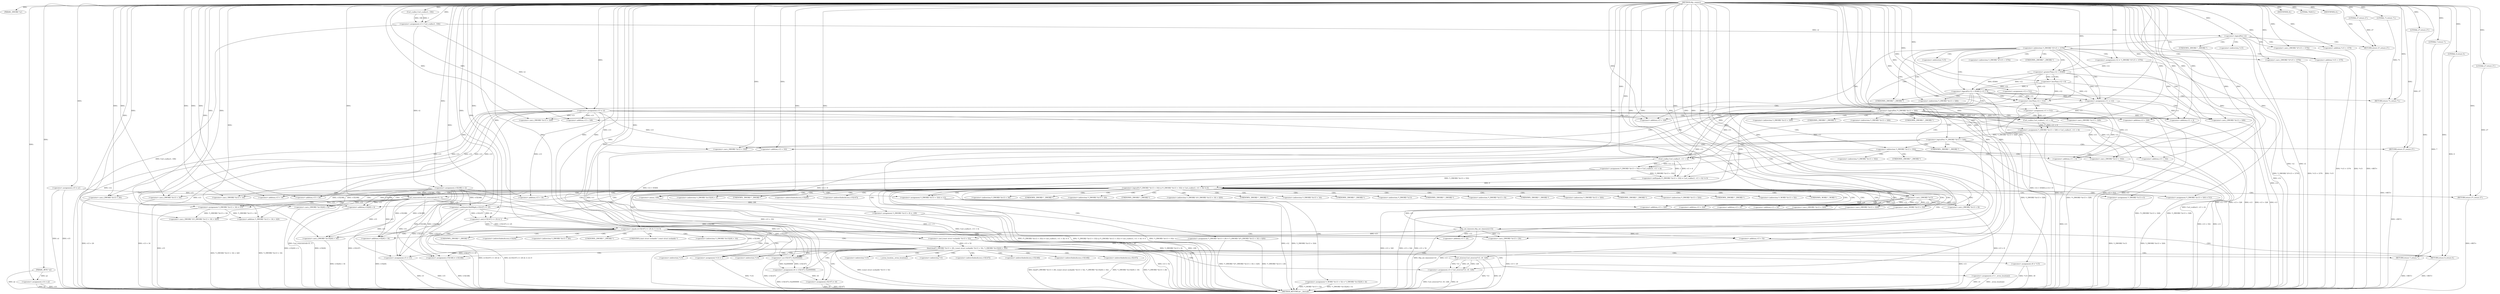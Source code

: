 digraph tftp_connect {  
"1000113" [label = "(METHOD,tftp_connect)" ]
"1000411" [label = "(METHOD_RETURN,int __fastcall)" ]
"1000114" [label = "(PARAM,_DWORD *a1)" ]
"1000115" [label = "(PARAM,_BYTE *a2)" ]
"1000129" [label = "(<operator>.assignment,v15 = a1)" ]
"1000132" [label = "(<operator>.assignment,v14 = a2)" ]
"1000135" [label = "(<operator>.assignment,v12 = 512)" ]
"1000138" [label = "(<operator>.assignment,v2 = Curl_ccalloc(1, 336))" ]
"1000140" [label = "(Curl_ccalloc,Curl_ccalloc(1, 336))" ]
"1000143" [label = "(<operator>.assignment,v15[188] = v2)" ]
"1000148" [label = "(<operator>.assignment,v13 = v2)" ]
"1000152" [label = "(<operator>.logicalNot,!v2)" ]
"1000154" [label = "(RETURN,return 27;,return 27;)" ]
"1000155" [label = "(LITERAL,27,return 27;)" ]
"1000158" [label = "(<operator>.cast,(_DWORD *)(*v15 + 1576))" ]
"1000160" [label = "(<operator>.addition,*v15 + 1576)" ]
"1000165" [label = "(<operator>.assignment,v12 = *(_DWORD *)(*v15 + 1576))" ]
"1000168" [label = "(<operator>.cast,(_DWORD *)(*v15 + 1576))" ]
"1000170" [label = "(<operator>.addition,*v15 + 1576)" ]
"1000175" [label = "(<operator>.logicalOr,v12 > 65464 || v12 < 8)" ]
"1000176" [label = "(<operator>.greaterThan,v12 > 65464)" ]
"1000179" [label = "(<operator>.lessThan,v12 < 8)" ]
"1000182" [label = "(RETURN,return 71;,return 71;)" ]
"1000183" [label = "(LITERAL,71,return 71;)" ]
"1000184" [label = "(<operator>.assignment,v11 = v12)" ]
"1000188" [label = "(<operator>.lessThan,v12 < 512)" ]
"1000191" [label = "(<operator>.assignment,v11 = 512)" ]
"1000195" [label = "(<operator>.logicalNot,!*(_DWORD *)(v13 + 328))" ]
"1000197" [label = "(<operator>.cast,(_DWORD *)(v13 + 328))" ]
"1000199" [label = "(<operator>.addition,v13 + 328)" ]
"1000203" [label = "(<operator>.assignment,*(_DWORD *)(v13 + 328) = Curl_ccalloc(1, v11 + 4))" ]
"1000205" [label = "(<operator>.cast,(_DWORD *)(v13 + 328))" ]
"1000207" [label = "(<operator>.addition,v13 + 328)" ]
"1000210" [label = "(Curl_ccalloc,Curl_ccalloc(1, v11 + 4))" ]
"1000212" [label = "(<operator>.addition,v11 + 4)" ]
"1000216" [label = "(<operator>.logicalNot,!*(_DWORD *)(v13 + 328))" ]
"1000218" [label = "(<operator>.cast,(_DWORD *)(v13 + 328))" ]
"1000220" [label = "(<operator>.addition,v13 + 328)" ]
"1000223" [label = "(RETURN,return 27;,return 27;)" ]
"1000224" [label = "(LITERAL,27,return 27;)" ]
"1000226" [label = "(<operator>.logicalOr,*(_DWORD *)(v13 + 332) || (*(_DWORD *)(v13 + 332) = Curl_ccalloc(1, v11 + 4)) != 0)" ]
"1000228" [label = "(<operator>.cast,(_DWORD *)(v13 + 332))" ]
"1000230" [label = "(<operator>.addition,v13 + 332)" ]
"1000233" [label = "(<operator>.notEquals,(*(_DWORD *)(v13 + 332) = Curl_ccalloc(1, v11 + 4)) != 0)" ]
"1000234" [label = "(<operator>.assignment,*(_DWORD *)(v13 + 332) = Curl_ccalloc(1, v11 + 4))" ]
"1000236" [label = "(<operator>.cast,(_DWORD *)(v13 + 332))" ]
"1000238" [label = "(<operator>.addition,v13 + 332)" ]
"1000241" [label = "(Curl_ccalloc,Curl_ccalloc(1, v11 + 4))" ]
"1000243" [label = "(<operator>.addition,v11 + 4)" ]
"1000248" [label = "(Curl_conncontrol,Curl_conncontrol(v15, 1))" ]
"1000251" [label = "(<operator>.assignment,*(_DWORD *)(v13 + 16) = v15)" ]
"1000253" [label = "(<operator>.cast,(_DWORD *)(v13 + 16))" ]
"1000255" [label = "(<operator>.addition,v13 + 16)" ]
"1000259" [label = "(<operator>.assignment,*(_DWORD *)(v13 + 20) = *(_DWORD *)(*(_DWORD *)(v13 + 16) + 420))" ]
"1000261" [label = "(<operator>.cast,(_DWORD *)(v13 + 20))" ]
"1000263" [label = "(<operator>.addition,v13 + 20)" ]
"1000267" [label = "(<operator>.cast,(_DWORD *)(*(_DWORD *)(v13 + 16) + 420))" ]
"1000269" [label = "(<operator>.addition,*(_DWORD *)(v13 + 16) + 420)" ]
"1000271" [label = "(<operator>.cast,(_DWORD *)(v13 + 16))" ]
"1000273" [label = "(<operator>.addition,v13 + 16)" ]
"1000277" [label = "(<operator>.assignment,*(_DWORD *)v13 = 0)" ]
"1000279" [label = "(<operator>.cast,(_DWORD *)v13)" ]
"1000283" [label = "(<operator>.assignment,*(_DWORD *)(v13 + 8) = -100)" ]
"1000285" [label = "(<operator>.cast,(_DWORD *)(v13 + 8))" ]
"1000287" [label = "(<operator>.addition,v13 + 8)" ]
"1000290" [label = "(<operator>.minus,-100)" ]
"1000292" [label = "(<operator>.assignment,*(_DWORD *)(v13 + 320) = 512)" ]
"1000294" [label = "(<operator>.cast,(_DWORD *)(v13 + 320))" ]
"1000296" [label = "(<operator>.addition,v13 + 320)" ]
"1000300" [label = "(<operator>.assignment,*(_DWORD *)(v13 + 324) = v12)" ]
"1000302" [label = "(<operator>.cast,(_DWORD *)(v13 + 324))" ]
"1000304" [label = "(<operator>.addition,v13 + 324)" ]
"1000308" [label = "(<operator>.assignment,*(_WORD *)(v13 + 52) = *(_DWORD *)(v15[20] + 4))" ]
"1000310" [label = "(<operator>.cast,(_WORD *)(v13 + 52))" ]
"1000312" [label = "(<operator>.addition,v13 + 52)" ]
"1000316" [label = "(<operator>.cast,(_DWORD *)(v15[20] + 4))" ]
"1000318" [label = "(<operator>.addition,v15[20] + 4)" ]
"1000323" [label = "(tftp_set_timeouts,tftp_set_timeouts(v13))" ]
"1000326" [label = "(<operator>.equals,((v15[147] >> 25) & 1) == 0)" ]
"1000327" [label = "(<operator>.and,(v15[147] >> 25) & 1)" ]
"1000328" [label = "(<operator>.arithmeticShiftRight,v15[147] >> 25)" ]
"1000337" [label = "(bind,bind(*(_DWORD *)(v13 + 20), (const struct sockaddr *)(v13 + 52), *(_DWORD *)(v15[20] + 16)))" ]
"1000339" [label = "(<operator>.cast,(_DWORD *)(v13 + 20))" ]
"1000341" [label = "(<operator>.addition,v13 + 20)" ]
"1000344" [label = "(<operator>.cast,(const struct sockaddr *)(v13 + 52))" ]
"1000346" [label = "(<operator>.addition,v13 + 52)" ]
"1000350" [label = "(<operator>.cast,(_DWORD *)(v15[20] + 16))" ]
"1000352" [label = "(<operator>.addition,v15[20] + 16)" ]
"1000358" [label = "(<operator>.assignment,v8 = *v15)" ]
"1000362" [label = "(<operator>.assignment,v3 = _errno_location())" ]
"1000365" [label = "(<operator>.assignment,v4 = Curl_strerror(*v3, v9, 128))" ]
"1000367" [label = "(Curl_strerror,Curl_strerror(*v3, v9, 128))" ]
"1000373" [label = "(IDENTIFIER,v8,)" ]
"1000375" [label = "(LITERAL,762613,)" ]
"1000376" [label = "(IDENTIFIER,v4,)" ]
"1000377" [label = "(RETURN,return 7;,return 7;)" ]
"1000378" [label = "(LITERAL,7,return 7;)" ]
"1000379" [label = "(<operator>.assignment,v5 = v15)" ]
"1000382" [label = "(<operator>.assignment,v6 = v15[147] | 0x2000000)" ]
"1000384" [label = "(<operator>.or,v15[147] | 0x2000000)" ]
"1000389" [label = "(<operator>.assignment,v15[148] = v15[148])" ]
"1000396" [label = "(<operator>.assignment,v5[147] = v6)" ]
"1000403" [label = "(<operator>.assignment,*v14 = 1)" ]
"1000407" [label = "(RETURN,return 0;,return 0;)" ]
"1000408" [label = "(LITERAL,0,return 0;)" ]
"1000409" [label = "(RETURN,return 27;,return 27;)" ]
"1000410" [label = "(LITERAL,27,return 27;)" ]
"1000157" [label = "(<operator>.indirection,*(_DWORD *)(*v15 + 1576))" ]
"1000159" [label = "(UNKNOWN,_DWORD *,_DWORD *)" ]
"1000161" [label = "(<operator>.indirection,*v15)" ]
"1000167" [label = "(<operator>.indirection,*(_DWORD *)(*v15 + 1576))" ]
"1000169" [label = "(UNKNOWN,_DWORD *,_DWORD *)" ]
"1000171" [label = "(<operator>.indirection,*v15)" ]
"1000196" [label = "(<operator>.indirection,*(_DWORD *)(v13 + 328))" ]
"1000198" [label = "(UNKNOWN,_DWORD *,_DWORD *)" ]
"1000204" [label = "(<operator>.indirection,*(_DWORD *)(v13 + 328))" ]
"1000206" [label = "(UNKNOWN,_DWORD *,_DWORD *)" ]
"1000217" [label = "(<operator>.indirection,*(_DWORD *)(v13 + 328))" ]
"1000219" [label = "(UNKNOWN,_DWORD *,_DWORD *)" ]
"1000227" [label = "(<operator>.indirection,*(_DWORD *)(v13 + 332))" ]
"1000229" [label = "(UNKNOWN,_DWORD *,_DWORD *)" ]
"1000235" [label = "(<operator>.indirection,*(_DWORD *)(v13 + 332))" ]
"1000237" [label = "(UNKNOWN,_DWORD *,_DWORD *)" ]
"1000252" [label = "(<operator>.indirection,*(_DWORD *)(v13 + 16))" ]
"1000254" [label = "(UNKNOWN,_DWORD *,_DWORD *)" ]
"1000260" [label = "(<operator>.indirection,*(_DWORD *)(v13 + 20))" ]
"1000262" [label = "(UNKNOWN,_DWORD *,_DWORD *)" ]
"1000266" [label = "(<operator>.indirection,*(_DWORD *)(*(_DWORD *)(v13 + 16) + 420))" ]
"1000268" [label = "(UNKNOWN,_DWORD *,_DWORD *)" ]
"1000270" [label = "(<operator>.indirection,*(_DWORD *)(v13 + 16))" ]
"1000272" [label = "(UNKNOWN,_DWORD *,_DWORD *)" ]
"1000278" [label = "(<operator>.indirection,*(_DWORD *)v13)" ]
"1000280" [label = "(UNKNOWN,_DWORD *,_DWORD *)" ]
"1000284" [label = "(<operator>.indirection,*(_DWORD *)(v13 + 8))" ]
"1000286" [label = "(UNKNOWN,_DWORD *,_DWORD *)" ]
"1000293" [label = "(<operator>.indirection,*(_DWORD *)(v13 + 320))" ]
"1000295" [label = "(UNKNOWN,_DWORD *,_DWORD *)" ]
"1000301" [label = "(<operator>.indirection,*(_DWORD *)(v13 + 324))" ]
"1000303" [label = "(UNKNOWN,_DWORD *,_DWORD *)" ]
"1000309" [label = "(<operator>.indirection,*(_WORD *)(v13 + 52))" ]
"1000311" [label = "(UNKNOWN,_WORD *,_WORD *)" ]
"1000315" [label = "(<operator>.indirection,*(_DWORD *)(v15[20] + 4))" ]
"1000317" [label = "(UNKNOWN,_DWORD *,_DWORD *)" ]
"1000319" [label = "(<operator>.indirectIndexAccess,v15[20])" ]
"1000329" [label = "(<operator>.indirectIndexAccess,v15[147])" ]
"1000338" [label = "(<operator>.indirection,*(_DWORD *)(v13 + 20))" ]
"1000340" [label = "(UNKNOWN,_DWORD *,_DWORD *)" ]
"1000345" [label = "(UNKNOWN,const struct sockaddr *,const struct sockaddr *)" ]
"1000349" [label = "(<operator>.indirection,*(_DWORD *)(v15[20] + 16))" ]
"1000351" [label = "(UNKNOWN,_DWORD *,_DWORD *)" ]
"1000353" [label = "(<operator>.indirectIndexAccess,v15[20])" ]
"1000360" [label = "(<operator>.indirection,*v15)" ]
"1000364" [label = "(_errno_location,_errno_location())" ]
"1000368" [label = "(<operator>.indirection,*v3)" ]
"1000385" [label = "(<operator>.indirectIndexAccess,v15[147])" ]
"1000390" [label = "(<operator>.indirectIndexAccess,v15[148])" ]
"1000393" [label = "(<operator>.indirectIndexAccess,v15[148])" ]
"1000397" [label = "(<operator>.indirectIndexAccess,v5[147])" ]
"1000401" [label = "(<operator>.indirection,*v15)" ]
"1000404" [label = "(<operator>.indirection,*v14)" ]
  "1000377" -> "1000411"  [ label = "DDG: <RET>"] 
  "1000409" -> "1000411"  [ label = "DDG: <RET>"] 
  "1000223" -> "1000411"  [ label = "DDG: <RET>"] 
  "1000407" -> "1000411"  [ label = "DDG: <RET>"] 
  "1000182" -> "1000411"  [ label = "DDG: <RET>"] 
  "1000154" -> "1000411"  [ label = "DDG: <RET>"] 
  "1000210" -> "1000411"  [ label = "DDG: v11 + 4"] 
  "1000259" -> "1000411"  [ label = "DDG: *(_DWORD *)(v13 + 20)"] 
  "1000326" -> "1000411"  [ label = "DDG: (v15[147] >> 25) & 1"] 
  "1000165" -> "1000411"  [ label = "DDG: *(_DWORD *)(*v15 + 1576)"] 
  "1000143" -> "1000411"  [ label = "DDG: v15[188]"] 
  "1000135" -> "1000411"  [ label = "DDG: v12"] 
  "1000241" -> "1000411"  [ label = "DDG: v11 + 4"] 
  "1000160" -> "1000411"  [ label = "DDG: *v15"] 
  "1000300" -> "1000411"  [ label = "DDG: v12"] 
  "1000197" -> "1000411"  [ label = "DDG: v13 + 328"] 
  "1000350" -> "1000411"  [ label = "DDG: v15[20] + 16"] 
  "1000188" -> "1000411"  [ label = "DDG: v12"] 
  "1000238" -> "1000411"  [ label = "DDG: v13"] 
  "1000243" -> "1000411"  [ label = "DDG: v11"] 
  "1000337" -> "1000411"  [ label = "DDG: (const struct sockaddr *)(v13 + 52)"] 
  "1000352" -> "1000411"  [ label = "DDG: v15[20]"] 
  "1000318" -> "1000411"  [ label = "DDG: v15[20]"] 
  "1000267" -> "1000411"  [ label = "DDG: *(_DWORD *)(v13 + 16) + 420"] 
  "1000226" -> "1000411"  [ label = "DDG: (*(_DWORD *)(v13 + 332) = Curl_ccalloc(1, v11 + 4)) != 0"] 
  "1000337" -> "1000411"  [ label = "DDG: bind(*(_DWORD *)(v13 + 20), (const struct sockaddr *)(v13 + 52), *(_DWORD *)(v15[20] + 16))"] 
  "1000251" -> "1000411"  [ label = "DDG: v15"] 
  "1000212" -> "1000411"  [ label = "DDG: v11"] 
  "1000228" -> "1000411"  [ label = "DDG: v13 + 332"] 
  "1000323" -> "1000411"  [ label = "DDG: tftp_set_timeouts(v13)"] 
  "1000362" -> "1000411"  [ label = "DDG: _errno_location()"] 
  "1000216" -> "1000411"  [ label = "DDG: *(_DWORD *)(v13 + 328)"] 
  "1000389" -> "1000411"  [ label = "DDG: v15[148]"] 
  "1000283" -> "1000411"  [ label = "DDG: -100"] 
  "1000220" -> "1000411"  [ label = "DDG: v13"] 
  "1000379" -> "1000411"  [ label = "DDG: v5"] 
  "1000152" -> "1000411"  [ label = "DDG: !v2"] 
  "1000132" -> "1000411"  [ label = "DDG: a2"] 
  "1000129" -> "1000411"  [ label = "DDG: v15"] 
  "1000294" -> "1000411"  [ label = "DDG: v13 + 320"] 
  "1000382" -> "1000411"  [ label = "DDG: v15[147] | 0x2000000"] 
  "1000218" -> "1000411"  [ label = "DDG: v13 + 328"] 
  "1000300" -> "1000411"  [ label = "DDG: *(_DWORD *)(v13 + 324)"] 
  "1000367" -> "1000411"  [ label = "DDG: v9"] 
  "1000269" -> "1000411"  [ label = "DDG: *(_DWORD *)(v13 + 16)"] 
  "1000259" -> "1000411"  [ label = "DDG: *(_DWORD *)(*(_DWORD *)(v13 + 16) + 420)"] 
  "1000396" -> "1000411"  [ label = "DDG: v6"] 
  "1000226" -> "1000411"  [ label = "DDG: *(_DWORD *)(v13 + 332) || (*(_DWORD *)(v13 + 332) = Curl_ccalloc(1, v11 + 4)) != 0"] 
  "1000234" -> "1000411"  [ label = "DDG: Curl_ccalloc(1, v11 + 4)"] 
  "1000132" -> "1000411"  [ label = "DDG: v14"] 
  "1000226" -> "1000411"  [ label = "DDG: *(_DWORD *)(v13 + 332)"] 
  "1000152" -> "1000411"  [ label = "DDG: v2"] 
  "1000367" -> "1000411"  [ label = "DDG: *v3"] 
  "1000339" -> "1000411"  [ label = "DDG: v13 + 20"] 
  "1000148" -> "1000411"  [ label = "DDG: v13"] 
  "1000179" -> "1000411"  [ label = "DDG: v12"] 
  "1000384" -> "1000411"  [ label = "DDG: v15[147]"] 
  "1000115" -> "1000411"  [ label = "DDG: a2"] 
  "1000261" -> "1000411"  [ label = "DDG: v13 + 20"] 
  "1000302" -> "1000411"  [ label = "DDG: v13 + 324"] 
  "1000344" -> "1000411"  [ label = "DDG: v13 + 52"] 
  "1000365" -> "1000411"  [ label = "DDG: Curl_strerror(*v3, v9, 128)"] 
  "1000292" -> "1000411"  [ label = "DDG: *(_DWORD *)(v13 + 320)"] 
  "1000184" -> "1000411"  [ label = "DDG: v11"] 
  "1000358" -> "1000411"  [ label = "DDG: v8"] 
  "1000129" -> "1000411"  [ label = "DDG: a1"] 
  "1000248" -> "1000411"  [ label = "DDG: Curl_conncontrol(v15, 1)"] 
  "1000168" -> "1000411"  [ label = "DDG: *v15 + 1576"] 
  "1000365" -> "1000411"  [ label = "DDG: v4"] 
  "1000230" -> "1000411"  [ label = "DDG: v13"] 
  "1000285" -> "1000411"  [ label = "DDG: v13 + 8"] 
  "1000337" -> "1000411"  [ label = "DDG: *(_DWORD *)(v15[20] + 16)"] 
  "1000170" -> "1000411"  [ label = "DDG: *v15"] 
  "1000188" -> "1000411"  [ label = "DDG: v12 < 512"] 
  "1000308" -> "1000411"  [ label = "DDG: *(_DWORD *)(v15[20] + 4)"] 
  "1000403" -> "1000411"  [ label = "DDG: *v14"] 
  "1000191" -> "1000411"  [ label = "DDG: v11"] 
  "1000327" -> "1000411"  [ label = "DDG: v15[147] >> 25"] 
  "1000328" -> "1000411"  [ label = "DDG: v15[147]"] 
  "1000271" -> "1000411"  [ label = "DDG: v13 + 16"] 
  "1000176" -> "1000411"  [ label = "DDG: v12"] 
  "1000175" -> "1000411"  [ label = "DDG: v12 > 65464"] 
  "1000195" -> "1000411"  [ label = "DDG: *(_DWORD *)(v13 + 328)"] 
  "1000175" -> "1000411"  [ label = "DDG: v12 < 8"] 
  "1000346" -> "1000411"  [ label = "DDG: v13"] 
  "1000138" -> "1000411"  [ label = "DDG: Curl_ccalloc(1, 336)"] 
  "1000277" -> "1000411"  [ label = "DDG: *(_DWORD *)v13"] 
  "1000362" -> "1000411"  [ label = "DDG: v3"] 
  "1000216" -> "1000411"  [ label = "DDG: !*(_DWORD *)(v13 + 328)"] 
  "1000396" -> "1000411"  [ label = "DDG: v5[147]"] 
  "1000203" -> "1000411"  [ label = "DDG: Curl_ccalloc(1, v11 + 4)"] 
  "1000283" -> "1000411"  [ label = "DDG: *(_DWORD *)(v13 + 8)"] 
  "1000236" -> "1000411"  [ label = "DDG: v13 + 332"] 
  "1000158" -> "1000411"  [ label = "DDG: *v15 + 1576"] 
  "1000308" -> "1000411"  [ label = "DDG: *(_WORD *)(v13 + 52)"] 
  "1000195" -> "1000411"  [ label = "DDG: !*(_DWORD *)(v13 + 328)"] 
  "1000316" -> "1000411"  [ label = "DDG: v15[20] + 4"] 
  "1000175" -> "1000411"  [ label = "DDG: v12 > 65464 || v12 < 8"] 
  "1000326" -> "1000411"  [ label = "DDG: ((v15[147] >> 25) & 1) == 0"] 
  "1000379" -> "1000411"  [ label = "DDG: v15"] 
  "1000323" -> "1000411"  [ label = "DDG: v13"] 
  "1000337" -> "1000411"  [ label = "DDG: *(_DWORD *)(v13 + 20)"] 
  "1000310" -> "1000411"  [ label = "DDG: v13 + 52"] 
  "1000358" -> "1000411"  [ label = "DDG: *v15"] 
  "1000113" -> "1000114"  [ label = "DDG: "] 
  "1000113" -> "1000115"  [ label = "DDG: "] 
  "1000113" -> "1000129"  [ label = "DDG: "] 
  "1000115" -> "1000132"  [ label = "DDG: a2"] 
  "1000113" -> "1000132"  [ label = "DDG: "] 
  "1000113" -> "1000135"  [ label = "DDG: "] 
  "1000140" -> "1000138"  [ label = "DDG: 1"] 
  "1000140" -> "1000138"  [ label = "DDG: 336"] 
  "1000113" -> "1000138"  [ label = "DDG: "] 
  "1000113" -> "1000140"  [ label = "DDG: "] 
  "1000138" -> "1000143"  [ label = "DDG: v2"] 
  "1000113" -> "1000143"  [ label = "DDG: "] 
  "1000113" -> "1000148"  [ label = "DDG: "] 
  "1000138" -> "1000148"  [ label = "DDG: v2"] 
  "1000113" -> "1000152"  [ label = "DDG: "] 
  "1000138" -> "1000152"  [ label = "DDG: v2"] 
  "1000155" -> "1000154"  [ label = "DDG: 27"] 
  "1000113" -> "1000154"  [ label = "DDG: "] 
  "1000113" -> "1000155"  [ label = "DDG: "] 
  "1000113" -> "1000158"  [ label = "DDG: "] 
  "1000113" -> "1000160"  [ label = "DDG: "] 
  "1000113" -> "1000165"  [ label = "DDG: "] 
  "1000113" -> "1000168"  [ label = "DDG: "] 
  "1000113" -> "1000170"  [ label = "DDG: "] 
  "1000176" -> "1000175"  [ label = "DDG: v12"] 
  "1000176" -> "1000175"  [ label = "DDG: 65464"] 
  "1000165" -> "1000176"  [ label = "DDG: v12"] 
  "1000113" -> "1000176"  [ label = "DDG: "] 
  "1000179" -> "1000175"  [ label = "DDG: v12"] 
  "1000179" -> "1000175"  [ label = "DDG: 8"] 
  "1000176" -> "1000179"  [ label = "DDG: v12"] 
  "1000113" -> "1000179"  [ label = "DDG: "] 
  "1000183" -> "1000182"  [ label = "DDG: 71"] 
  "1000113" -> "1000182"  [ label = "DDG: "] 
  "1000113" -> "1000183"  [ label = "DDG: "] 
  "1000135" -> "1000184"  [ label = "DDG: v12"] 
  "1000179" -> "1000184"  [ label = "DDG: v12"] 
  "1000176" -> "1000184"  [ label = "DDG: v12"] 
  "1000113" -> "1000184"  [ label = "DDG: "] 
  "1000113" -> "1000188"  [ label = "DDG: "] 
  "1000135" -> "1000188"  [ label = "DDG: v12"] 
  "1000179" -> "1000188"  [ label = "DDG: v12"] 
  "1000176" -> "1000188"  [ label = "DDG: v12"] 
  "1000113" -> "1000191"  [ label = "DDG: "] 
  "1000148" -> "1000197"  [ label = "DDG: v13"] 
  "1000113" -> "1000197"  [ label = "DDG: "] 
  "1000148" -> "1000199"  [ label = "DDG: v13"] 
  "1000113" -> "1000199"  [ label = "DDG: "] 
  "1000210" -> "1000203"  [ label = "DDG: 1"] 
  "1000210" -> "1000203"  [ label = "DDG: v11 + 4"] 
  "1000113" -> "1000205"  [ label = "DDG: "] 
  "1000148" -> "1000205"  [ label = "DDG: v13"] 
  "1000113" -> "1000207"  [ label = "DDG: "] 
  "1000148" -> "1000207"  [ label = "DDG: v13"] 
  "1000113" -> "1000210"  [ label = "DDG: "] 
  "1000184" -> "1000210"  [ label = "DDG: v11"] 
  "1000191" -> "1000210"  [ label = "DDG: v11"] 
  "1000184" -> "1000212"  [ label = "DDG: v11"] 
  "1000191" -> "1000212"  [ label = "DDG: v11"] 
  "1000113" -> "1000212"  [ label = "DDG: "] 
  "1000203" -> "1000216"  [ label = "DDG: *(_DWORD *)(v13 + 328)"] 
  "1000113" -> "1000218"  [ label = "DDG: "] 
  "1000148" -> "1000218"  [ label = "DDG: v13"] 
  "1000113" -> "1000220"  [ label = "DDG: "] 
  "1000148" -> "1000220"  [ label = "DDG: v13"] 
  "1000224" -> "1000223"  [ label = "DDG: 27"] 
  "1000113" -> "1000223"  [ label = "DDG: "] 
  "1000113" -> "1000224"  [ label = "DDG: "] 
  "1000234" -> "1000226"  [ label = "DDG: *(_DWORD *)(v13 + 332)"] 
  "1000113" -> "1000228"  [ label = "DDG: "] 
  "1000148" -> "1000228"  [ label = "DDG: v13"] 
  "1000113" -> "1000230"  [ label = "DDG: "] 
  "1000148" -> "1000230"  [ label = "DDG: v13"] 
  "1000233" -> "1000226"  [ label = "DDG: 0"] 
  "1000234" -> "1000233"  [ label = "DDG: *(_DWORD *)(v13 + 332)"] 
  "1000241" -> "1000233"  [ label = "DDG: 1"] 
  "1000241" -> "1000233"  [ label = "DDG: v11 + 4"] 
  "1000113" -> "1000236"  [ label = "DDG: "] 
  "1000148" -> "1000236"  [ label = "DDG: v13"] 
  "1000113" -> "1000238"  [ label = "DDG: "] 
  "1000148" -> "1000238"  [ label = "DDG: v13"] 
  "1000241" -> "1000234"  [ label = "DDG: 1"] 
  "1000241" -> "1000234"  [ label = "DDG: v11 + 4"] 
  "1000113" -> "1000241"  [ label = "DDG: "] 
  "1000184" -> "1000241"  [ label = "DDG: v11"] 
  "1000191" -> "1000241"  [ label = "DDG: v11"] 
  "1000184" -> "1000243"  [ label = "DDG: v11"] 
  "1000191" -> "1000243"  [ label = "DDG: v11"] 
  "1000113" -> "1000243"  [ label = "DDG: "] 
  "1000113" -> "1000233"  [ label = "DDG: "] 
  "1000143" -> "1000248"  [ label = "DDG: v15[188]"] 
  "1000129" -> "1000248"  [ label = "DDG: v15"] 
  "1000113" -> "1000248"  [ label = "DDG: "] 
  "1000143" -> "1000251"  [ label = "DDG: v15[188]"] 
  "1000248" -> "1000251"  [ label = "DDG: v15"] 
  "1000113" -> "1000251"  [ label = "DDG: "] 
  "1000113" -> "1000253"  [ label = "DDG: "] 
  "1000148" -> "1000253"  [ label = "DDG: v13"] 
  "1000113" -> "1000255"  [ label = "DDG: "] 
  "1000148" -> "1000255"  [ label = "DDG: v13"] 
  "1000113" -> "1000261"  [ label = "DDG: "] 
  "1000148" -> "1000261"  [ label = "DDG: v13"] 
  "1000113" -> "1000263"  [ label = "DDG: "] 
  "1000148" -> "1000263"  [ label = "DDG: v13"] 
  "1000251" -> "1000267"  [ label = "DDG: *(_DWORD *)(v13 + 16)"] 
  "1000113" -> "1000267"  [ label = "DDG: "] 
  "1000251" -> "1000269"  [ label = "DDG: *(_DWORD *)(v13 + 16)"] 
  "1000113" -> "1000271"  [ label = "DDG: "] 
  "1000148" -> "1000271"  [ label = "DDG: v13"] 
  "1000113" -> "1000273"  [ label = "DDG: "] 
  "1000148" -> "1000273"  [ label = "DDG: v13"] 
  "1000113" -> "1000269"  [ label = "DDG: "] 
  "1000113" -> "1000277"  [ label = "DDG: "] 
  "1000113" -> "1000279"  [ label = "DDG: "] 
  "1000148" -> "1000279"  [ label = "DDG: v13"] 
  "1000290" -> "1000283"  [ label = "DDG: 100"] 
  "1000279" -> "1000285"  [ label = "DDG: v13"] 
  "1000113" -> "1000285"  [ label = "DDG: "] 
  "1000279" -> "1000287"  [ label = "DDG: v13"] 
  "1000113" -> "1000287"  [ label = "DDG: "] 
  "1000113" -> "1000290"  [ label = "DDG: "] 
  "1000113" -> "1000292"  [ label = "DDG: "] 
  "1000113" -> "1000294"  [ label = "DDG: "] 
  "1000279" -> "1000294"  [ label = "DDG: v13"] 
  "1000113" -> "1000296"  [ label = "DDG: "] 
  "1000279" -> "1000296"  [ label = "DDG: v13"] 
  "1000188" -> "1000300"  [ label = "DDG: v12"] 
  "1000113" -> "1000300"  [ label = "DDG: "] 
  "1000113" -> "1000302"  [ label = "DDG: "] 
  "1000279" -> "1000302"  [ label = "DDG: v13"] 
  "1000113" -> "1000304"  [ label = "DDG: "] 
  "1000279" -> "1000304"  [ label = "DDG: v13"] 
  "1000113" -> "1000310"  [ label = "DDG: "] 
  "1000279" -> "1000310"  [ label = "DDG: v13"] 
  "1000113" -> "1000312"  [ label = "DDG: "] 
  "1000279" -> "1000312"  [ label = "DDG: v13"] 
  "1000143" -> "1000316"  [ label = "DDG: v15[188]"] 
  "1000248" -> "1000316"  [ label = "DDG: v15"] 
  "1000113" -> "1000316"  [ label = "DDG: "] 
  "1000143" -> "1000318"  [ label = "DDG: v15[188]"] 
  "1000248" -> "1000318"  [ label = "DDG: v15"] 
  "1000113" -> "1000318"  [ label = "DDG: "] 
  "1000113" -> "1000323"  [ label = "DDG: "] 
  "1000279" -> "1000323"  [ label = "DDG: v13"] 
  "1000327" -> "1000326"  [ label = "DDG: v15[147] >> 25"] 
  "1000327" -> "1000326"  [ label = "DDG: 1"] 
  "1000328" -> "1000327"  [ label = "DDG: v15[147]"] 
  "1000328" -> "1000327"  [ label = "DDG: 25"] 
  "1000143" -> "1000328"  [ label = "DDG: v15[188]"] 
  "1000248" -> "1000328"  [ label = "DDG: v15"] 
  "1000113" -> "1000328"  [ label = "DDG: "] 
  "1000113" -> "1000327"  [ label = "DDG: "] 
  "1000113" -> "1000326"  [ label = "DDG: "] 
  "1000259" -> "1000337"  [ label = "DDG: *(_DWORD *)(v13 + 20)"] 
  "1000323" -> "1000339"  [ label = "DDG: v13"] 
  "1000113" -> "1000339"  [ label = "DDG: "] 
  "1000323" -> "1000341"  [ label = "DDG: v13"] 
  "1000113" -> "1000341"  [ label = "DDG: "] 
  "1000344" -> "1000337"  [ label = "DDG: v13 + 52"] 
  "1000113" -> "1000344"  [ label = "DDG: "] 
  "1000323" -> "1000344"  [ label = "DDG: v13"] 
  "1000113" -> "1000346"  [ label = "DDG: "] 
  "1000323" -> "1000346"  [ label = "DDG: v13"] 
  "1000143" -> "1000350"  [ label = "DDG: v15[188]"] 
  "1000248" -> "1000350"  [ label = "DDG: v15"] 
  "1000113" -> "1000350"  [ label = "DDG: "] 
  "1000143" -> "1000352"  [ label = "DDG: v15[188]"] 
  "1000248" -> "1000352"  [ label = "DDG: v15"] 
  "1000113" -> "1000352"  [ label = "DDG: "] 
  "1000113" -> "1000358"  [ label = "DDG: "] 
  "1000113" -> "1000362"  [ label = "DDG: "] 
  "1000367" -> "1000365"  [ label = "DDG: *v3"] 
  "1000367" -> "1000365"  [ label = "DDG: v9"] 
  "1000367" -> "1000365"  [ label = "DDG: 128"] 
  "1000113" -> "1000365"  [ label = "DDG: "] 
  "1000113" -> "1000367"  [ label = "DDG: "] 
  "1000113" -> "1000373"  [ label = "DDG: "] 
  "1000113" -> "1000375"  [ label = "DDG: "] 
  "1000113" -> "1000376"  [ label = "DDG: "] 
  "1000378" -> "1000377"  [ label = "DDG: 7"] 
  "1000113" -> "1000377"  [ label = "DDG: "] 
  "1000113" -> "1000378"  [ label = "DDG: "] 
  "1000143" -> "1000379"  [ label = "DDG: v15[188]"] 
  "1000328" -> "1000379"  [ label = "DDG: v15[147]"] 
  "1000113" -> "1000379"  [ label = "DDG: "] 
  "1000248" -> "1000379"  [ label = "DDG: v15"] 
  "1000384" -> "1000382"  [ label = "DDG: v15[147]"] 
  "1000384" -> "1000382"  [ label = "DDG: 0x2000000"] 
  "1000113" -> "1000382"  [ label = "DDG: "] 
  "1000328" -> "1000384"  [ label = "DDG: v15[147]"] 
  "1000143" -> "1000384"  [ label = "DDG: v15[188]"] 
  "1000113" -> "1000384"  [ label = "DDG: "] 
  "1000248" -> "1000384"  [ label = "DDG: v15"] 
  "1000143" -> "1000389"  [ label = "DDG: v15[188]"] 
  "1000328" -> "1000389"  [ label = "DDG: v15[147]"] 
  "1000113" -> "1000389"  [ label = "DDG: "] 
  "1000248" -> "1000389"  [ label = "DDG: v15"] 
  "1000382" -> "1000396"  [ label = "DDG: v6"] 
  "1000113" -> "1000396"  [ label = "DDG: "] 
  "1000113" -> "1000403"  [ label = "DDG: "] 
  "1000408" -> "1000407"  [ label = "DDG: 0"] 
  "1000113" -> "1000407"  [ label = "DDG: "] 
  "1000113" -> "1000408"  [ label = "DDG: "] 
  "1000410" -> "1000409"  [ label = "DDG: 27"] 
  "1000113" -> "1000409"  [ label = "DDG: "] 
  "1000113" -> "1000410"  [ label = "DDG: "] 
  "1000152" -> "1000160"  [ label = "CDG: "] 
  "1000152" -> "1000159"  [ label = "CDG: "] 
  "1000152" -> "1000158"  [ label = "CDG: "] 
  "1000152" -> "1000157"  [ label = "CDG: "] 
  "1000152" -> "1000154"  [ label = "CDG: "] 
  "1000152" -> "1000161"  [ label = "CDG: "] 
  "1000157" -> "1000176"  [ label = "CDG: "] 
  "1000157" -> "1000175"  [ label = "CDG: "] 
  "1000157" -> "1000171"  [ label = "CDG: "] 
  "1000157" -> "1000170"  [ label = "CDG: "] 
  "1000157" -> "1000169"  [ label = "CDG: "] 
  "1000157" -> "1000168"  [ label = "CDG: "] 
  "1000157" -> "1000167"  [ label = "CDG: "] 
  "1000157" -> "1000165"  [ label = "CDG: "] 
  "1000157" -> "1000188"  [ label = "CDG: "] 
  "1000157" -> "1000184"  [ label = "CDG: "] 
  "1000157" -> "1000199"  [ label = "CDG: "] 
  "1000157" -> "1000198"  [ label = "CDG: "] 
  "1000157" -> "1000197"  [ label = "CDG: "] 
  "1000157" -> "1000196"  [ label = "CDG: "] 
  "1000157" -> "1000195"  [ label = "CDG: "] 
  "1000175" -> "1000188"  [ label = "CDG: "] 
  "1000175" -> "1000184"  [ label = "CDG: "] 
  "1000175" -> "1000182"  [ label = "CDG: "] 
  "1000175" -> "1000199"  [ label = "CDG: "] 
  "1000175" -> "1000198"  [ label = "CDG: "] 
  "1000175" -> "1000197"  [ label = "CDG: "] 
  "1000175" -> "1000196"  [ label = "CDG: "] 
  "1000175" -> "1000195"  [ label = "CDG: "] 
  "1000176" -> "1000179"  [ label = "CDG: "] 
  "1000188" -> "1000191"  [ label = "CDG: "] 
  "1000195" -> "1000207"  [ label = "CDG: "] 
  "1000195" -> "1000206"  [ label = "CDG: "] 
  "1000195" -> "1000205"  [ label = "CDG: "] 
  "1000195" -> "1000204"  [ label = "CDG: "] 
  "1000195" -> "1000203"  [ label = "CDG: "] 
  "1000195" -> "1000220"  [ label = "CDG: "] 
  "1000195" -> "1000219"  [ label = "CDG: "] 
  "1000195" -> "1000218"  [ label = "CDG: "] 
  "1000195" -> "1000217"  [ label = "CDG: "] 
  "1000195" -> "1000216"  [ label = "CDG: "] 
  "1000195" -> "1000212"  [ label = "CDG: "] 
  "1000195" -> "1000210"  [ label = "CDG: "] 
  "1000195" -> "1000230"  [ label = "CDG: "] 
  "1000195" -> "1000229"  [ label = "CDG: "] 
  "1000195" -> "1000228"  [ label = "CDG: "] 
  "1000195" -> "1000227"  [ label = "CDG: "] 
  "1000195" -> "1000226"  [ label = "CDG: "] 
  "1000216" -> "1000223"  [ label = "CDG: "] 
  "1000216" -> "1000230"  [ label = "CDG: "] 
  "1000216" -> "1000229"  [ label = "CDG: "] 
  "1000216" -> "1000228"  [ label = "CDG: "] 
  "1000216" -> "1000227"  [ label = "CDG: "] 
  "1000216" -> "1000226"  [ label = "CDG: "] 
  "1000226" -> "1000255"  [ label = "CDG: "] 
  "1000226" -> "1000254"  [ label = "CDG: "] 
  "1000226" -> "1000253"  [ label = "CDG: "] 
  "1000226" -> "1000252"  [ label = "CDG: "] 
  "1000226" -> "1000251"  [ label = "CDG: "] 
  "1000226" -> "1000248"  [ label = "CDG: "] 
  "1000226" -> "1000272"  [ label = "CDG: "] 
  "1000226" -> "1000271"  [ label = "CDG: "] 
  "1000226" -> "1000270"  [ label = "CDG: "] 
  "1000226" -> "1000269"  [ label = "CDG: "] 
  "1000226" -> "1000268"  [ label = "CDG: "] 
  "1000226" -> "1000267"  [ label = "CDG: "] 
  "1000226" -> "1000266"  [ label = "CDG: "] 
  "1000226" -> "1000263"  [ label = "CDG: "] 
  "1000226" -> "1000262"  [ label = "CDG: "] 
  "1000226" -> "1000261"  [ label = "CDG: "] 
  "1000226" -> "1000260"  [ label = "CDG: "] 
  "1000226" -> "1000259"  [ label = "CDG: "] 
  "1000226" -> "1000287"  [ label = "CDG: "] 
  "1000226" -> "1000286"  [ label = "CDG: "] 
  "1000226" -> "1000285"  [ label = "CDG: "] 
  "1000226" -> "1000284"  [ label = "CDG: "] 
  "1000226" -> "1000283"  [ label = "CDG: "] 
  "1000226" -> "1000280"  [ label = "CDG: "] 
  "1000226" -> "1000279"  [ label = "CDG: "] 
  "1000226" -> "1000278"  [ label = "CDG: "] 
  "1000226" -> "1000277"  [ label = "CDG: "] 
  "1000226" -> "1000273"  [ label = "CDG: "] 
  "1000226" -> "1000304"  [ label = "CDG: "] 
  "1000226" -> "1000303"  [ label = "CDG: "] 
  "1000226" -> "1000302"  [ label = "CDG: "] 
  "1000226" -> "1000301"  [ label = "CDG: "] 
  "1000226" -> "1000300"  [ label = "CDG: "] 
  "1000226" -> "1000296"  [ label = "CDG: "] 
  "1000226" -> "1000295"  [ label = "CDG: "] 
  "1000226" -> "1000294"  [ label = "CDG: "] 
  "1000226" -> "1000293"  [ label = "CDG: "] 
  "1000226" -> "1000292"  [ label = "CDG: "] 
  "1000226" -> "1000290"  [ label = "CDG: "] 
  "1000226" -> "1000319"  [ label = "CDG: "] 
  "1000226" -> "1000318"  [ label = "CDG: "] 
  "1000226" -> "1000317"  [ label = "CDG: "] 
  "1000226" -> "1000316"  [ label = "CDG: "] 
  "1000226" -> "1000315"  [ label = "CDG: "] 
  "1000226" -> "1000312"  [ label = "CDG: "] 
  "1000226" -> "1000311"  [ label = "CDG: "] 
  "1000226" -> "1000310"  [ label = "CDG: "] 
  "1000226" -> "1000309"  [ label = "CDG: "] 
  "1000226" -> "1000308"  [ label = "CDG: "] 
  "1000226" -> "1000329"  [ label = "CDG: "] 
  "1000226" -> "1000328"  [ label = "CDG: "] 
  "1000226" -> "1000327"  [ label = "CDG: "] 
  "1000226" -> "1000326"  [ label = "CDG: "] 
  "1000226" -> "1000323"  [ label = "CDG: "] 
  "1000226" -> "1000409"  [ label = "CDG: "] 
  "1000227" -> "1000238"  [ label = "CDG: "] 
  "1000227" -> "1000237"  [ label = "CDG: "] 
  "1000227" -> "1000236"  [ label = "CDG: "] 
  "1000227" -> "1000235"  [ label = "CDG: "] 
  "1000227" -> "1000234"  [ label = "CDG: "] 
  "1000227" -> "1000233"  [ label = "CDG: "] 
  "1000227" -> "1000243"  [ label = "CDG: "] 
  "1000227" -> "1000241"  [ label = "CDG: "] 
  "1000326" -> "1000352"  [ label = "CDG: "] 
  "1000326" -> "1000351"  [ label = "CDG: "] 
  "1000326" -> "1000350"  [ label = "CDG: "] 
  "1000326" -> "1000349"  [ label = "CDG: "] 
  "1000326" -> "1000346"  [ label = "CDG: "] 
  "1000326" -> "1000345"  [ label = "CDG: "] 
  "1000326" -> "1000344"  [ label = "CDG: "] 
  "1000326" -> "1000341"  [ label = "CDG: "] 
  "1000326" -> "1000340"  [ label = "CDG: "] 
  "1000326" -> "1000339"  [ label = "CDG: "] 
  "1000326" -> "1000338"  [ label = "CDG: "] 
  "1000326" -> "1000337"  [ label = "CDG: "] 
  "1000326" -> "1000353"  [ label = "CDG: "] 
  "1000326" -> "1000407"  [ label = "CDG: "] 
  "1000326" -> "1000404"  [ label = "CDG: "] 
  "1000326" -> "1000403"  [ label = "CDG: "] 
  "1000326" -> "1000401"  [ label = "CDG: "] 
  "1000337" -> "1000368"  [ label = "CDG: "] 
  "1000337" -> "1000367"  [ label = "CDG: "] 
  "1000337" -> "1000365"  [ label = "CDG: "] 
  "1000337" -> "1000364"  [ label = "CDG: "] 
  "1000337" -> "1000362"  [ label = "CDG: "] 
  "1000337" -> "1000360"  [ label = "CDG: "] 
  "1000337" -> "1000358"  [ label = "CDG: "] 
  "1000337" -> "1000384"  [ label = "CDG: "] 
  "1000337" -> "1000382"  [ label = "CDG: "] 
  "1000337" -> "1000379"  [ label = "CDG: "] 
  "1000337" -> "1000377"  [ label = "CDG: "] 
  "1000337" -> "1000397"  [ label = "CDG: "] 
  "1000337" -> "1000396"  [ label = "CDG: "] 
  "1000337" -> "1000393"  [ label = "CDG: "] 
  "1000337" -> "1000390"  [ label = "CDG: "] 
  "1000337" -> "1000389"  [ label = "CDG: "] 
  "1000337" -> "1000385"  [ label = "CDG: "] 
  "1000337" -> "1000407"  [ label = "CDG: "] 
  "1000337" -> "1000404"  [ label = "CDG: "] 
  "1000337" -> "1000403"  [ label = "CDG: "] 
  "1000337" -> "1000401"  [ label = "CDG: "] 
}

